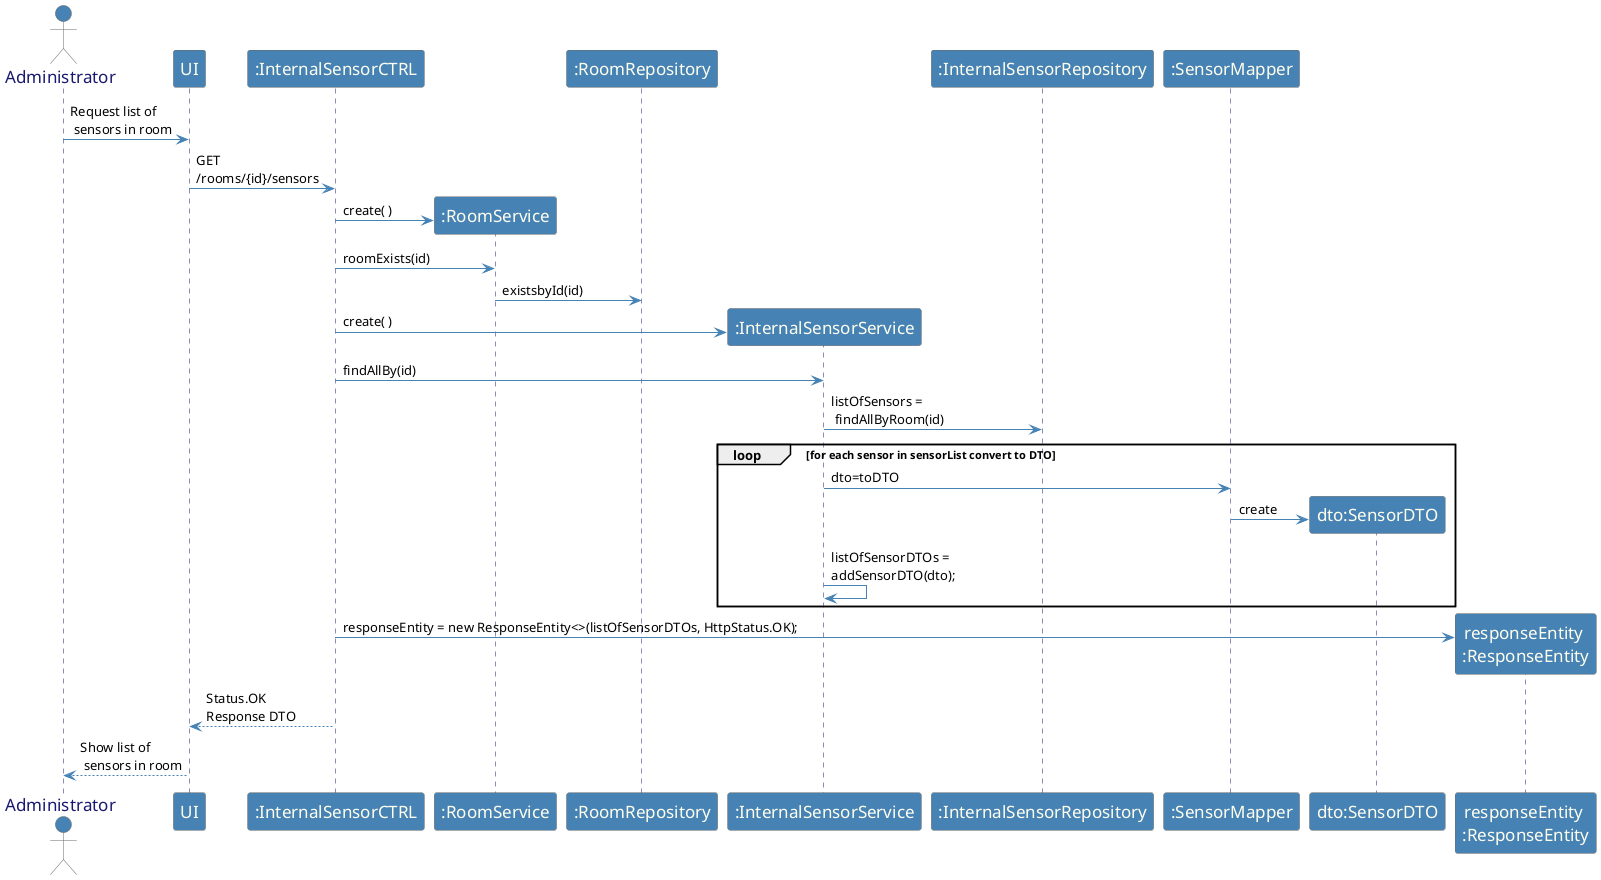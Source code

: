 @startuml

skinparam sequence {
	ArrowColor SteelBlue
	ActorBorderColor Dimgray
	LifeLineBorderColor MidnightBlue
	LifeLineBackgroundColor #A9DCDF

	ParticipantBorderColor Dimgray
	ParticipantBackgroundColor SteelBlue
	ParticipantFontName Calibri Bold
	ParticipantFontSize 17
	ParticipantFontColor Ivory

	ActorBackgroundColor SteelBlue
	ActorFontColor MidnightBlue
	ActorFontSize 17
	ActorFontName Aapex
}

skinparam note {
BorderColor SteelBlue
}
actor Administrator
Administrator->UI: Request list of \n sensors in room
"UI" -> ":InternalSensorCTRL": GET \n/rooms/{id}/sensors

create ":RoomService"
":InternalSensorCTRL" -> ":RoomService" : create( )
":InternalSensorCTRL" -> ":RoomService" : roomExists(id)

":RoomService" -> ":RoomRepository" : existsbyId(id)

create ":InternalSensorService"
":InternalSensorCTRL" -> ":InternalSensorService" : create( )
":InternalSensorCTRL" -> ":InternalSensorService" : findAllBy(id)

":InternalSensorService" -> ":InternalSensorRepository" : listOfSensors =\n findAllByRoom(id)

loop  for each sensor in sensorList convert to DTO
":InternalSensorService" -> ":SensorMapper": dto=toDTO
create "dto:SensorDTO"
":SensorMapper" -> "dto:SensorDTO": create
":InternalSensorService" -> ":InternalSensorService": listOfSensorDTOs = \naddSensorDTO(dto);

end
create "responseEntity \n:ResponseEntity"
":InternalSensorCTRL" ->  "responseEntity \n:ResponseEntity": responseEntity = new ResponseEntity<>(listOfSensorDTOs, HttpStatus.OK);

":InternalSensorCTRL" --> "UI" : Status.OK \nResponse DTO

Administrator<--UI: Show list of \n sensors in room
@enduml